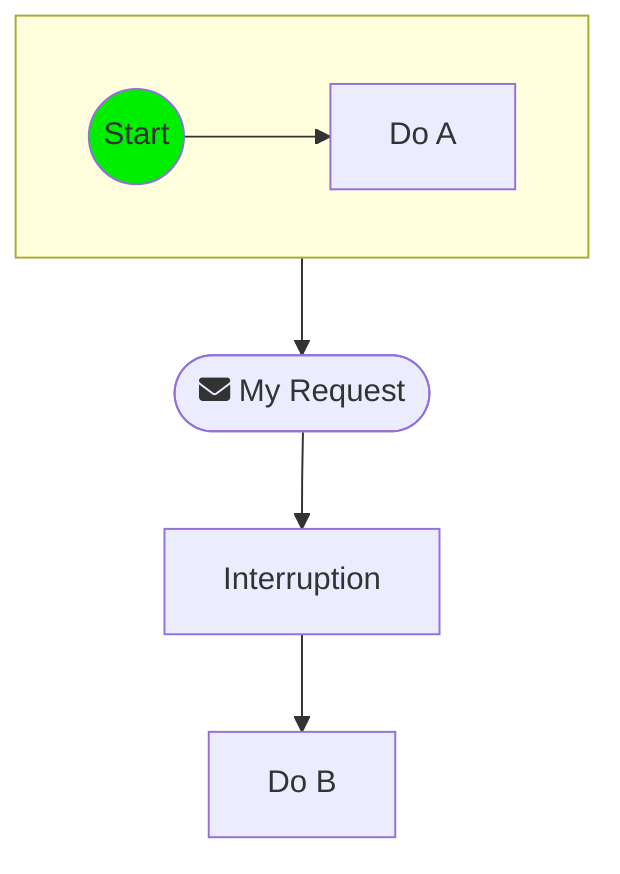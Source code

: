 flowchart TD
node0:::executed@{ shape: circle, label: "Start"}
subgraph node1 [" "]
node2["Do A"]
node0 --> node2
end
node5@{ shape: stadium, label: "fa:fa-envelope My Request"}
node1 --> node5
node6["Interruption"]
node5 --> node6
node7["Do B"]
node6 --> node7
classDef executed fill:#0e0